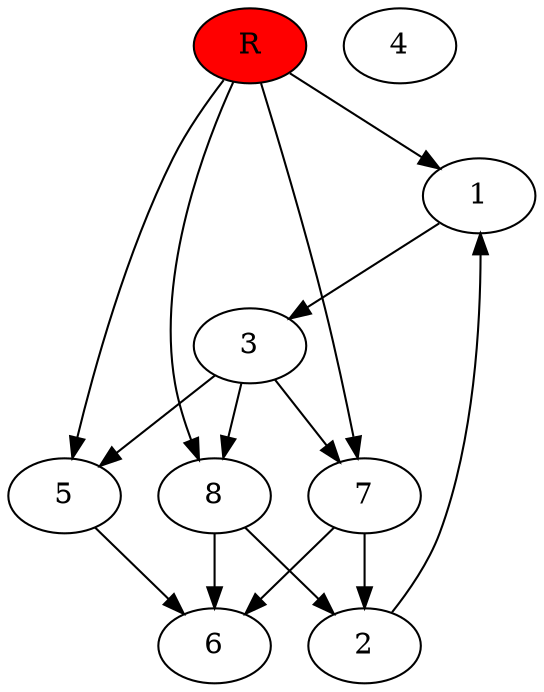 digraph prb9122 {
	1
	2
	3
	4
	5
	6
	7
	8
	R [fillcolor="#ff0000" style=filled]
	1 -> 3
	2 -> 1
	3 -> 5
	3 -> 7
	3 -> 8
	5 -> 6
	7 -> 2
	7 -> 6
	8 -> 2
	8 -> 6
	R -> 1
	R -> 5
	R -> 7
	R -> 8
}
